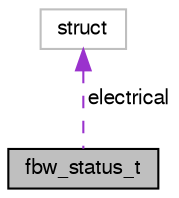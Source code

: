 digraph "fbw_status_t"
{
  edge [fontname="FreeSans",fontsize="10",labelfontname="FreeSans",labelfontsize="10"];
  node [fontname="FreeSans",fontsize="10",shape=record];
  Node1 [label="fbw_status_t",height=0.2,width=0.4,color="black", fillcolor="grey75", style="filled", fontcolor="black"];
  Node2 -> Node1 [dir="back",color="darkorchid3",fontsize="10",style="dashed",label=" electrical" ,fontname="FreeSans"];
  Node2 [label="struct",height=0.2,width=0.4,color="grey75", fillcolor="white", style="filled"];
}

